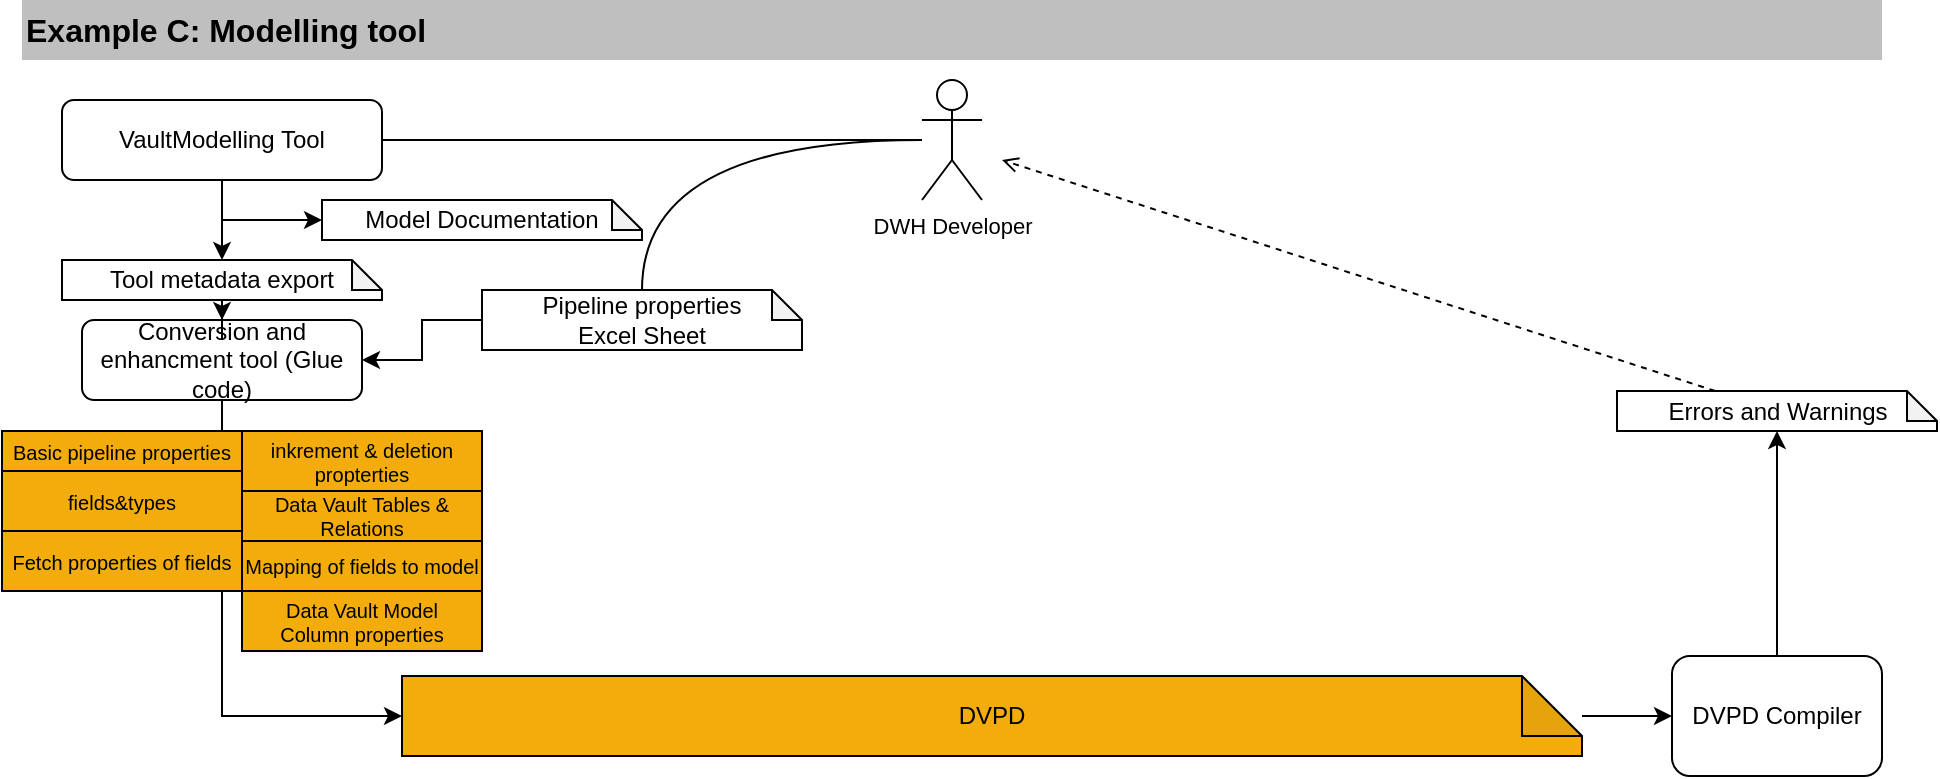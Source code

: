 <mxfile version="21.3.4" type="device">
  <diagram name="Seite-1" id="HqBW4fTeCPGUdDQ781vC">
    <mxGraphModel dx="1235" dy="669" grid="1" gridSize="10" guides="1" tooltips="1" connect="1" arrows="1" fold="1" page="1" pageScale="1" pageWidth="1169" pageHeight="1654" math="0" shadow="0">
      <root>
        <mxCell id="0" />
        <mxCell id="1" parent="0" />
        <mxCell id="SHAmAD_ecb-zwq3bcNpp-32" value="Example C: Modelling tool" style="rounded=0;whiteSpace=wrap;html=1;strokeColor=none;fillColor=#BFBFBF;fontStyle=1;align=left;fontSize=16;" parent="1" vertex="1">
          <mxGeometry x="50" y="40" width="930" height="30" as="geometry" />
        </mxCell>
        <mxCell id="SHAmAD_ecb-zwq3bcNpp-67" style="edgeStyle=orthogonalEdgeStyle;shape=connector;rounded=0;orthogonalLoop=1;jettySize=auto;html=1;labelBackgroundColor=default;strokeColor=default;fontFamily=Helvetica;fontSize=11;fontColor=default;endArrow=classic;" parent="1" source="SHAmAD_ecb-zwq3bcNpp-35" target="SHAmAD_ecb-zwq3bcNpp-65" edge="1">
          <mxGeometry relative="1" as="geometry" />
        </mxCell>
        <mxCell id="SHAmAD_ecb-zwq3bcNpp-81" style="edgeStyle=orthogonalEdgeStyle;shape=connector;rounded=0;orthogonalLoop=1;jettySize=auto;html=1;entryX=0;entryY=0.5;entryDx=0;entryDy=0;entryPerimeter=0;labelBackgroundColor=default;strokeColor=default;fontFamily=Helvetica;fontSize=11;fontColor=default;endArrow=classic;" parent="1" source="SHAmAD_ecb-zwq3bcNpp-35" target="SHAmAD_ecb-zwq3bcNpp-79" edge="1">
          <mxGeometry relative="1" as="geometry" />
        </mxCell>
        <mxCell id="SHAmAD_ecb-zwq3bcNpp-35" value="VaultModelling Tool" style="rounded=1;whiteSpace=wrap;html=1;" parent="1" vertex="1">
          <mxGeometry x="70" y="90" width="160" height="40" as="geometry" />
        </mxCell>
        <mxCell id="SHAmAD_ecb-zwq3bcNpp-39" style="edgeStyle=orthogonalEdgeStyle;shape=connector;rounded=0;orthogonalLoop=1;jettySize=auto;html=1;labelBackgroundColor=default;strokeColor=default;fontFamily=Helvetica;fontSize=11;fontColor=default;endArrow=classic;" parent="1" source="SHAmAD_ecb-zwq3bcNpp-41" target="SHAmAD_ecb-zwq3bcNpp-52" edge="1">
          <mxGeometry relative="1" as="geometry" />
        </mxCell>
        <mxCell id="SHAmAD_ecb-zwq3bcNpp-41" value="DVPD" style="shape=note;whiteSpace=wrap;html=1;backgroundOutline=1;darkOpacity=0.05;fillColor=#F3AC0C;gradientColor=none;" parent="1" vertex="1">
          <mxGeometry x="240" y="378" width="590" height="40" as="geometry" />
        </mxCell>
        <mxCell id="SHAmAD_ecb-zwq3bcNpp-72" style="edgeStyle=orthogonalEdgeStyle;shape=connector;rounded=0;orthogonalLoop=1;jettySize=auto;html=1;entryX=0;entryY=0.5;entryDx=0;entryDy=0;entryPerimeter=0;labelBackgroundColor=default;strokeColor=default;fontFamily=Helvetica;fontSize=11;fontColor=default;endArrow=classic;" parent="1" source="SHAmAD_ecb-zwq3bcNpp-43" target="SHAmAD_ecb-zwq3bcNpp-41" edge="1">
          <mxGeometry relative="1" as="geometry">
            <Array as="points">
              <mxPoint x="150" y="398" />
            </Array>
          </mxGeometry>
        </mxCell>
        <mxCell id="SHAmAD_ecb-zwq3bcNpp-43" value="Conversion and enhancment tool (Glue code)" style="rounded=1;whiteSpace=wrap;html=1;" parent="1" vertex="1">
          <mxGeometry x="80" y="200" width="140" height="40" as="geometry" />
        </mxCell>
        <mxCell id="SHAmAD_ecb-zwq3bcNpp-70" style="edgeStyle=orthogonalEdgeStyle;shape=connector;rounded=0;orthogonalLoop=1;jettySize=auto;html=1;entryX=1;entryY=0.5;entryDx=0;entryDy=0;labelBackgroundColor=default;strokeColor=default;fontFamily=Helvetica;fontSize=11;fontColor=default;endArrow=classic;" parent="1" source="SHAmAD_ecb-zwq3bcNpp-45" target="SHAmAD_ecb-zwq3bcNpp-43" edge="1">
          <mxGeometry relative="1" as="geometry" />
        </mxCell>
        <mxCell id="SHAmAD_ecb-zwq3bcNpp-45" value="Pipeline properties&lt;br&gt;Excel Sheet" style="shape=note;whiteSpace=wrap;html=1;backgroundOutline=1;darkOpacity=0.05;size=15;" parent="1" vertex="1">
          <mxGeometry x="280" y="185" width="160" height="30" as="geometry" />
        </mxCell>
        <mxCell id="SHAmAD_ecb-zwq3bcNpp-46" value="inkrement &amp;amp; deletion propterties" style="rounded=0;whiteSpace=wrap;html=1;fillColor=#F3AC0C;gradientColor=none;fontSize=10;" parent="1" vertex="1">
          <mxGeometry x="160" y="255.5" width="120" height="30" as="geometry" />
        </mxCell>
        <mxCell id="SHAmAD_ecb-zwq3bcNpp-47" value="fields&amp;amp;types" style="rounded=0;whiteSpace=wrap;html=1;fillColor=#F3AC0C;gradientColor=none;fontSize=10;" parent="1" vertex="1">
          <mxGeometry x="40" y="275.5" width="120" height="30" as="geometry" />
        </mxCell>
        <mxCell id="SHAmAD_ecb-zwq3bcNpp-48" value="Mapping of fields to model" style="rounded=0;whiteSpace=wrap;html=1;fillColor=#F3AC0C;gradientColor=none;fontSize=10;" parent="1" vertex="1">
          <mxGeometry x="160" y="310.5" width="120" height="25" as="geometry" />
        </mxCell>
        <mxCell id="SHAmAD_ecb-zwq3bcNpp-49" value="Data Vault&amp;nbsp;Tables &amp;amp; Relations" style="rounded=0;whiteSpace=wrap;html=1;fillColor=#F3AC0C;gradientColor=none;fontSize=10;" parent="1" vertex="1">
          <mxGeometry x="160" y="285.5" width="120" height="25" as="geometry" />
        </mxCell>
        <mxCell id="SHAmAD_ecb-zwq3bcNpp-50" value="Fetch properties of fields" style="rounded=0;whiteSpace=wrap;html=1;fillColor=#F3AC0C;gradientColor=none;fontSize=10;" parent="1" vertex="1">
          <mxGeometry x="40" y="305.5" width="120" height="30" as="geometry" />
        </mxCell>
        <mxCell id="SHAmAD_ecb-zwq3bcNpp-51" style="edgeStyle=orthogonalEdgeStyle;shape=connector;rounded=0;orthogonalLoop=1;jettySize=auto;html=1;entryX=0.5;entryY=1;entryDx=0;entryDy=0;entryPerimeter=0;labelBackgroundColor=default;strokeColor=default;fontFamily=Helvetica;fontSize=11;fontColor=default;endArrow=classic;" parent="1" source="SHAmAD_ecb-zwq3bcNpp-52" target="SHAmAD_ecb-zwq3bcNpp-54" edge="1">
          <mxGeometry relative="1" as="geometry" />
        </mxCell>
        <mxCell id="SHAmAD_ecb-zwq3bcNpp-52" value="DVPD Compiler" style="rounded=1;whiteSpace=wrap;html=1;" parent="1" vertex="1">
          <mxGeometry x="875" y="368" width="105" height="60" as="geometry" />
        </mxCell>
        <mxCell id="SHAmAD_ecb-zwq3bcNpp-53" style="shape=connector;rounded=0;orthogonalLoop=1;jettySize=auto;html=1;labelBackgroundColor=default;strokeColor=default;fontFamily=Helvetica;fontSize=11;fontColor=default;endArrow=open;dashed=1;endFill=0;" parent="1" source="SHAmAD_ecb-zwq3bcNpp-54" edge="1">
          <mxGeometry relative="1" as="geometry">
            <mxPoint x="540" y="120" as="targetPoint" />
          </mxGeometry>
        </mxCell>
        <mxCell id="SHAmAD_ecb-zwq3bcNpp-54" value="Errors and Warnings" style="shape=note;whiteSpace=wrap;html=1;backgroundOutline=1;darkOpacity=0.05;size=15;" parent="1" vertex="1">
          <mxGeometry x="847.5" y="235.5" width="160" height="20" as="geometry" />
        </mxCell>
        <mxCell id="SHAmAD_ecb-zwq3bcNpp-73" style="edgeStyle=orthogonalEdgeStyle;shape=connector;curved=1;rounded=1;orthogonalLoop=1;jettySize=auto;html=1;entryX=0.5;entryY=0;entryDx=0;entryDy=0;entryPerimeter=0;labelBackgroundColor=default;strokeColor=default;fontFamily=Helvetica;fontSize=11;fontColor=default;endArrow=none;endFill=0;" parent="1" source="SHAmAD_ecb-zwq3bcNpp-58" target="SHAmAD_ecb-zwq3bcNpp-45" edge="1">
          <mxGeometry relative="1" as="geometry" />
        </mxCell>
        <mxCell id="SHAmAD_ecb-zwq3bcNpp-74" style="edgeStyle=orthogonalEdgeStyle;shape=connector;curved=1;rounded=1;orthogonalLoop=1;jettySize=auto;html=1;entryX=1;entryY=0.5;entryDx=0;entryDy=0;labelBackgroundColor=default;strokeColor=default;fontFamily=Helvetica;fontSize=11;fontColor=default;endArrow=none;endFill=0;" parent="1" source="SHAmAD_ecb-zwq3bcNpp-58" target="SHAmAD_ecb-zwq3bcNpp-35" edge="1">
          <mxGeometry relative="1" as="geometry" />
        </mxCell>
        <mxCell id="SHAmAD_ecb-zwq3bcNpp-58" value="DWH Developer" style="shape=umlActor;verticalLabelPosition=bottom;verticalAlign=top;html=1;outlineConnect=0;fontFamily=Helvetica;fontSize=11;fontColor=default;" parent="1" vertex="1">
          <mxGeometry x="500" y="80" width="30" height="60" as="geometry" />
        </mxCell>
        <mxCell id="SHAmAD_ecb-zwq3bcNpp-71" style="edgeStyle=orthogonalEdgeStyle;shape=connector;rounded=0;orthogonalLoop=1;jettySize=auto;html=1;labelBackgroundColor=default;strokeColor=default;fontFamily=Helvetica;fontSize=11;fontColor=default;endArrow=classic;" parent="1" source="SHAmAD_ecb-zwq3bcNpp-65" target="SHAmAD_ecb-zwq3bcNpp-43" edge="1">
          <mxGeometry relative="1" as="geometry" />
        </mxCell>
        <mxCell id="SHAmAD_ecb-zwq3bcNpp-65" value="Tool metadata export" style="shape=note;whiteSpace=wrap;html=1;backgroundOutline=1;darkOpacity=0.05;size=15;" parent="1" vertex="1">
          <mxGeometry x="70" y="170" width="160" height="20" as="geometry" />
        </mxCell>
        <mxCell id="SHAmAD_ecb-zwq3bcNpp-37" value="Basic pipeline properties" style="rounded=0;whiteSpace=wrap;html=1;fillColor=#F3AC0C;gradientColor=none;fontSize=10;" parent="1" vertex="1">
          <mxGeometry x="40" y="255.5" width="120" height="20" as="geometry" />
        </mxCell>
        <mxCell id="SHAmAD_ecb-zwq3bcNpp-79" value="Model Documentation" style="shape=note;whiteSpace=wrap;html=1;backgroundOutline=1;darkOpacity=0.05;size=15;" parent="1" vertex="1">
          <mxGeometry x="200" y="140" width="160" height="20" as="geometry" />
        </mxCell>
        <mxCell id="SHAmAD_ecb-zwq3bcNpp-84" value="Data Vault Model&lt;br style=&quot;font-size: 10px;&quot;&gt;Column properties" style="rounded=0;whiteSpace=wrap;html=1;fillColor=#F3AC0C;gradientColor=none;fontSize=10;" parent="1" vertex="1">
          <mxGeometry x="160" y="335.5" width="120" height="30" as="geometry" />
        </mxCell>
      </root>
    </mxGraphModel>
  </diagram>
</mxfile>
